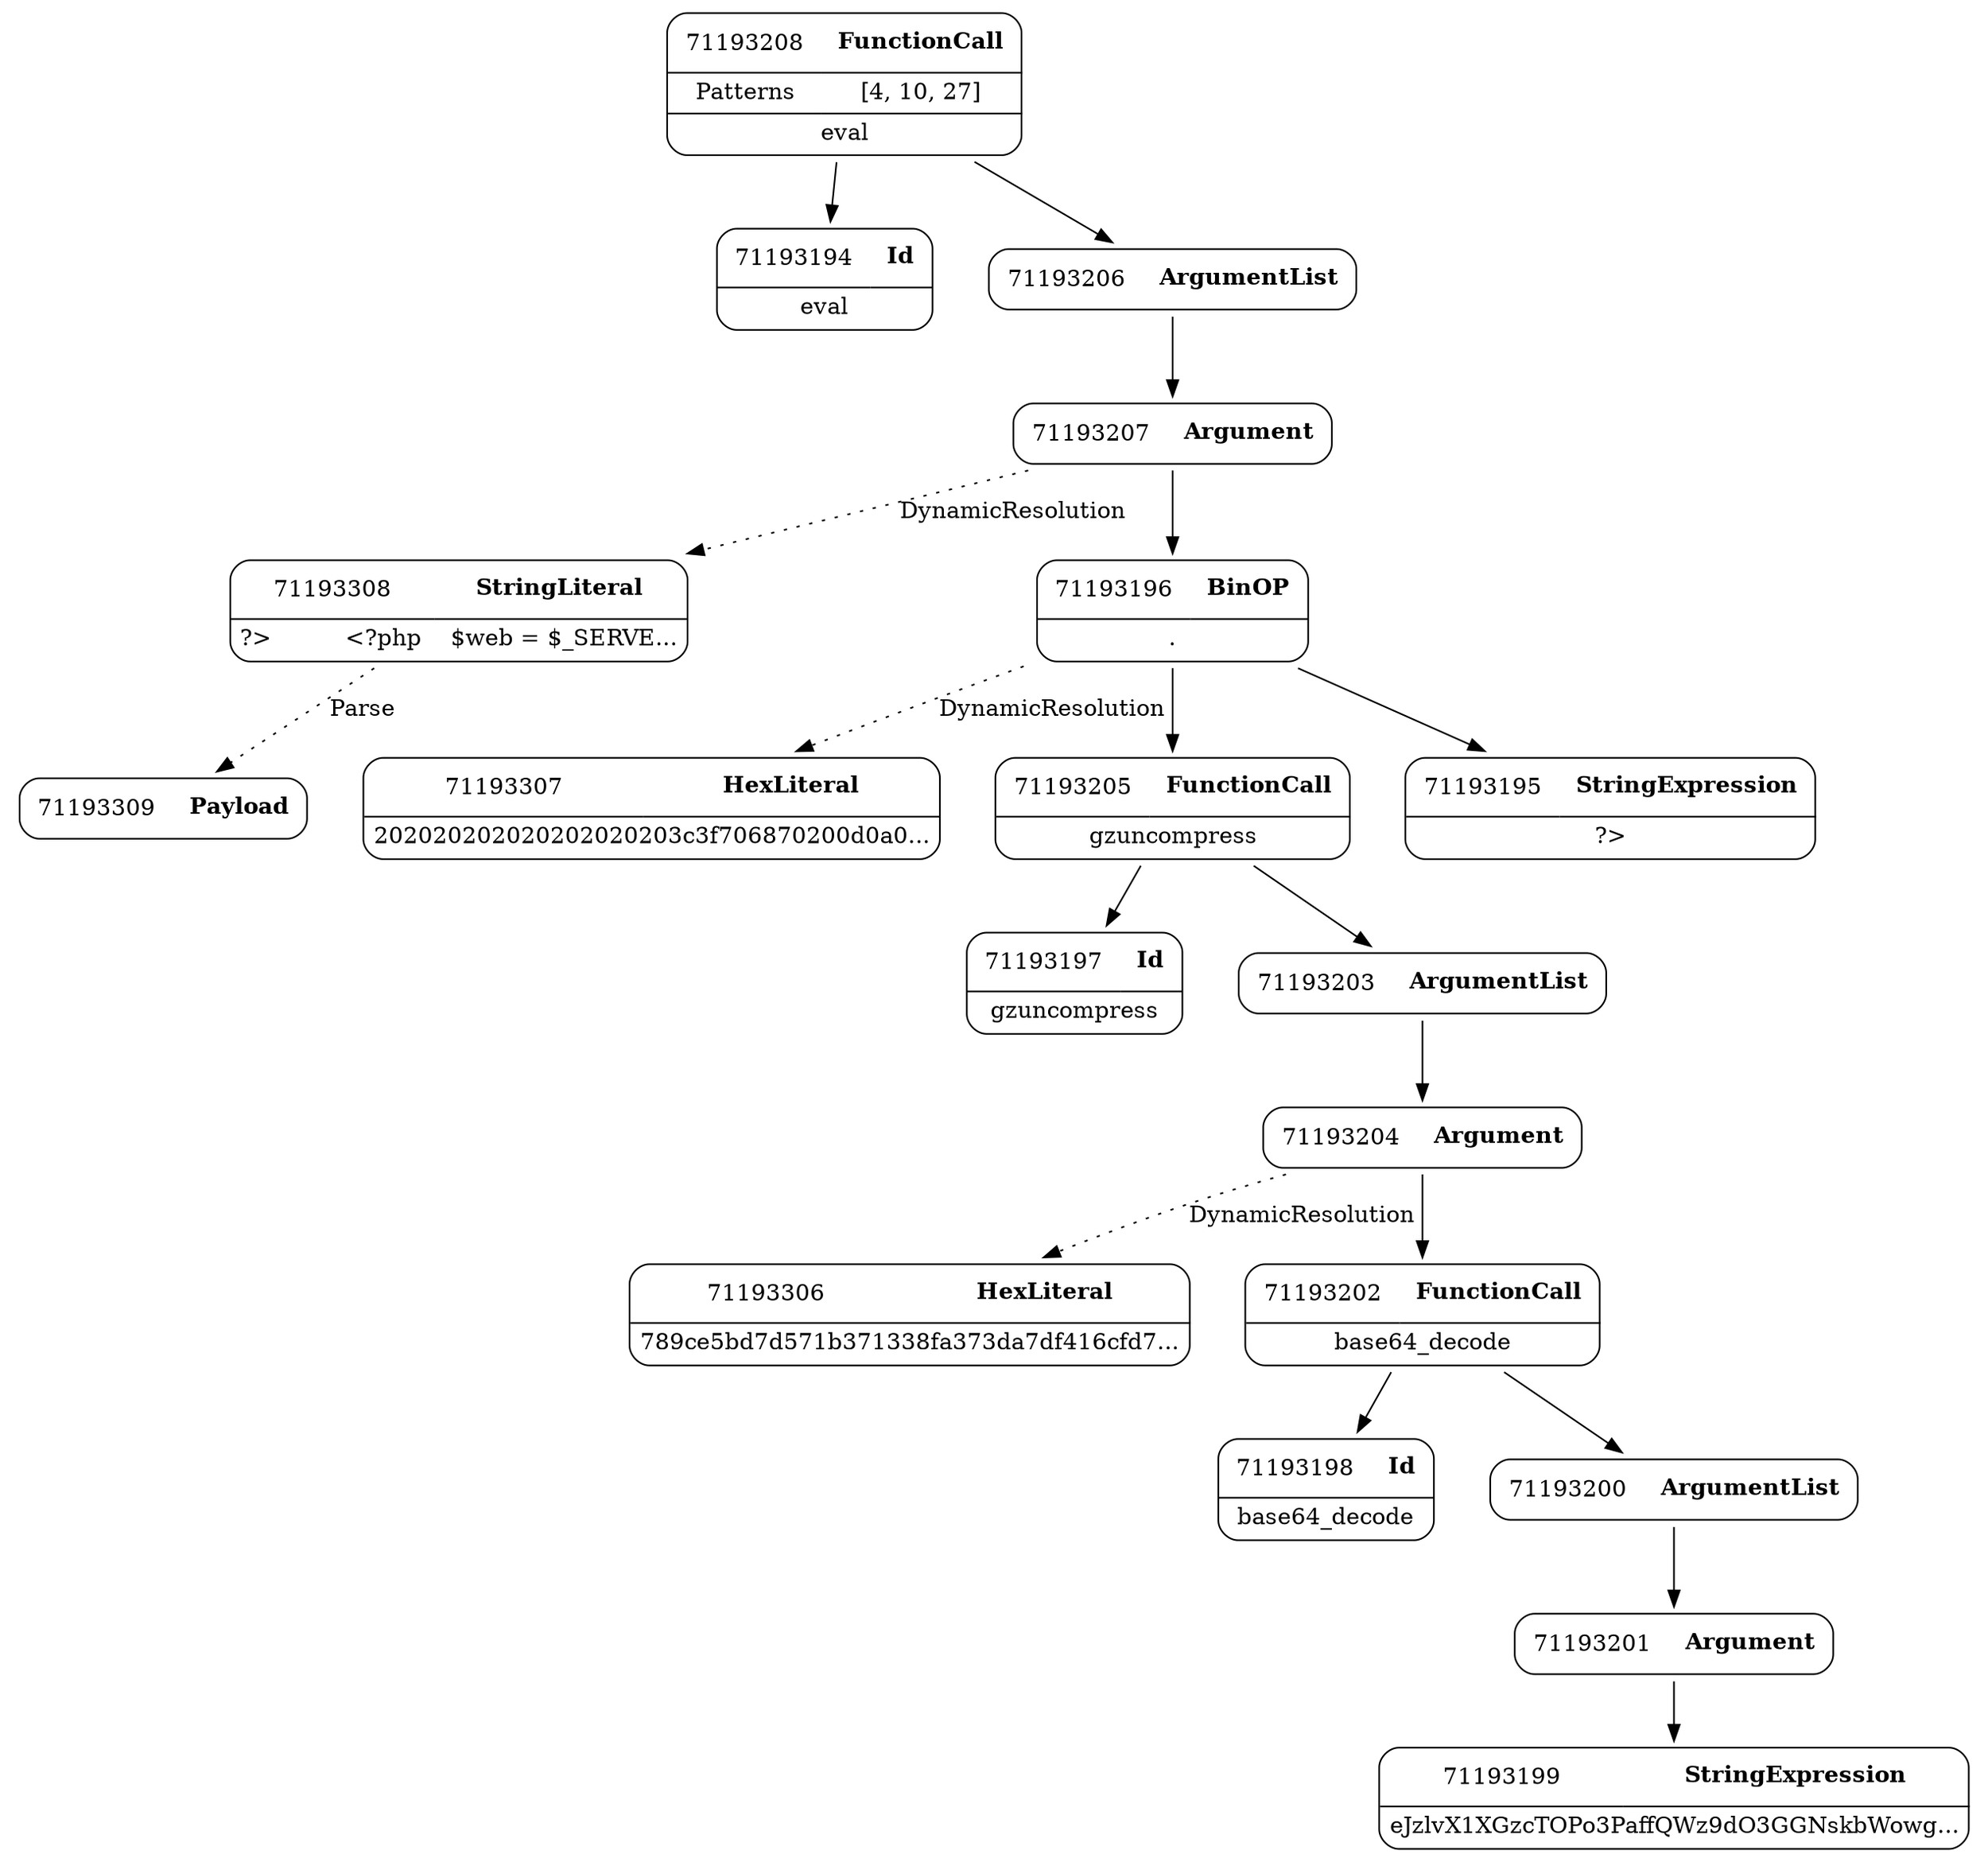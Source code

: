 digraph ast {
node [shape=none];
71193308 [label=<<TABLE border='1' cellspacing='0' cellpadding='10' style='rounded' ><TR><TD border='0'>71193308</TD><TD border='0'><B>StringLiteral</B></TD></TR><HR/><TR><TD border='0' cellpadding='5' colspan='2'>?&gt;          &lt;?php    $web = $_SERVE...</TD></TR></TABLE>>];
71193308 -> 71193309 [style=dotted,label=Parse];
71193309 [label=<<TABLE border='1' cellspacing='0' cellpadding='10' style='rounded' ><TR><TD border='0'>71193309</TD><TD border='0'><B>Payload</B></TD></TR></TABLE>>];
71193306 [label=<<TABLE border='1' cellspacing='0' cellpadding='10' style='rounded' ><TR><TD border='0'>71193306</TD><TD border='0'><B>HexLiteral</B></TD></TR><HR/><TR><TD border='0' cellpadding='5' colspan='2'>789ce5bd7d571b371338fa373da7df416cfd7...</TD></TR></TABLE>>];
71193307 [label=<<TABLE border='1' cellspacing='0' cellpadding='10' style='rounded' ><TR><TD border='0'>71193307</TD><TD border='0'><B>HexLiteral</B></TD></TR><HR/><TR><TD border='0' cellpadding='5' colspan='2'>202020202020202020203c3f706870200d0a0...</TD></TR></TABLE>>];
71193208 [label=<<TABLE border='1' cellspacing='0' cellpadding='10' style='rounded' ><TR><TD border='0'>71193208</TD><TD border='0'><B>FunctionCall</B></TD></TR><HR/><TR><TD border='0' cellpadding='5'>Patterns</TD><TD border='0' cellpadding='5'>[4, 10, 27]</TD></TR><HR/><TR><TD border='0' cellpadding='5' colspan='2'>eval</TD></TR></TABLE>>];
71193208 -> 71193194 [weight=2];
71193208 -> 71193206 [weight=2];
71193206 [label=<<TABLE border='1' cellspacing='0' cellpadding='10' style='rounded' ><TR><TD border='0'>71193206</TD><TD border='0'><B>ArgumentList</B></TD></TR></TABLE>>];
71193206 -> 71193207 [weight=2];
71193207 [label=<<TABLE border='1' cellspacing='0' cellpadding='10' style='rounded' ><TR><TD border='0'>71193207</TD><TD border='0'><B>Argument</B></TD></TR></TABLE>>];
71193207 -> 71193196 [weight=2];
71193207 -> 71193308 [style=dotted,label=DynamicResolution];
71193204 [label=<<TABLE border='1' cellspacing='0' cellpadding='10' style='rounded' ><TR><TD border='0'>71193204</TD><TD border='0'><B>Argument</B></TD></TR></TABLE>>];
71193204 -> 71193202 [weight=2];
71193204 -> 71193306 [style=dotted,label=DynamicResolution];
71193205 [label=<<TABLE border='1' cellspacing='0' cellpadding='10' style='rounded' ><TR><TD border='0'>71193205</TD><TD border='0'><B>FunctionCall</B></TD></TR><HR/><TR><TD border='0' cellpadding='5' colspan='2'>gzuncompress</TD></TR></TABLE>>];
71193205 -> 71193197 [weight=2];
71193205 -> 71193203 [weight=2];
71193202 [label=<<TABLE border='1' cellspacing='0' cellpadding='10' style='rounded' ><TR><TD border='0'>71193202</TD><TD border='0'><B>FunctionCall</B></TD></TR><HR/><TR><TD border='0' cellpadding='5' colspan='2'>base64_decode</TD></TR></TABLE>>];
71193202 -> 71193198 [weight=2];
71193202 -> 71193200 [weight=2];
71193203 [label=<<TABLE border='1' cellspacing='0' cellpadding='10' style='rounded' ><TR><TD border='0'>71193203</TD><TD border='0'><B>ArgumentList</B></TD></TR></TABLE>>];
71193203 -> 71193204 [weight=2];
71193200 [label=<<TABLE border='1' cellspacing='0' cellpadding='10' style='rounded' ><TR><TD border='0'>71193200</TD><TD border='0'><B>ArgumentList</B></TD></TR></TABLE>>];
71193200 -> 71193201 [weight=2];
71193201 [label=<<TABLE border='1' cellspacing='0' cellpadding='10' style='rounded' ><TR><TD border='0'>71193201</TD><TD border='0'><B>Argument</B></TD></TR></TABLE>>];
71193201 -> 71193199 [weight=2];
71193198 [label=<<TABLE border='1' cellspacing='0' cellpadding='10' style='rounded' ><TR><TD border='0'>71193198</TD><TD border='0'><B>Id</B></TD></TR><HR/><TR><TD border='0' cellpadding='5' colspan='2'>base64_decode</TD></TR></TABLE>>];
71193199 [label=<<TABLE border='1' cellspacing='0' cellpadding='10' style='rounded' ><TR><TD border='0'>71193199</TD><TD border='0'><B>StringExpression</B></TD></TR><HR/><TR><TD border='0' cellpadding='5' colspan='2'>eJzlvX1XGzcTOPo3PaffQWz9dO3GGNskbWowg...</TD></TR></TABLE>>];
71193196 [label=<<TABLE border='1' cellspacing='0' cellpadding='10' style='rounded' ><TR><TD border='0'>71193196</TD><TD border='0'><B>BinOP</B></TD></TR><HR/><TR><TD border='0' cellpadding='5' colspan='2'>.</TD></TR></TABLE>>];
71193196 -> 71193195 [weight=2];
71193196 -> 71193205 [weight=2];
71193196 -> 71193307 [style=dotted,label=DynamicResolution];
71193197 [label=<<TABLE border='1' cellspacing='0' cellpadding='10' style='rounded' ><TR><TD border='0'>71193197</TD><TD border='0'><B>Id</B></TD></TR><HR/><TR><TD border='0' cellpadding='5' colspan='2'>gzuncompress</TD></TR></TABLE>>];
71193194 [label=<<TABLE border='1' cellspacing='0' cellpadding='10' style='rounded' ><TR><TD border='0'>71193194</TD><TD border='0'><B>Id</B></TD></TR><HR/><TR><TD border='0' cellpadding='5' colspan='2'>eval</TD></TR></TABLE>>];
71193195 [label=<<TABLE border='1' cellspacing='0' cellpadding='10' style='rounded' ><TR><TD border='0'>71193195</TD><TD border='0'><B>StringExpression</B></TD></TR><HR/><TR><TD border='0' cellpadding='5' colspan='2'>?&gt;</TD></TR></TABLE>>];
}
